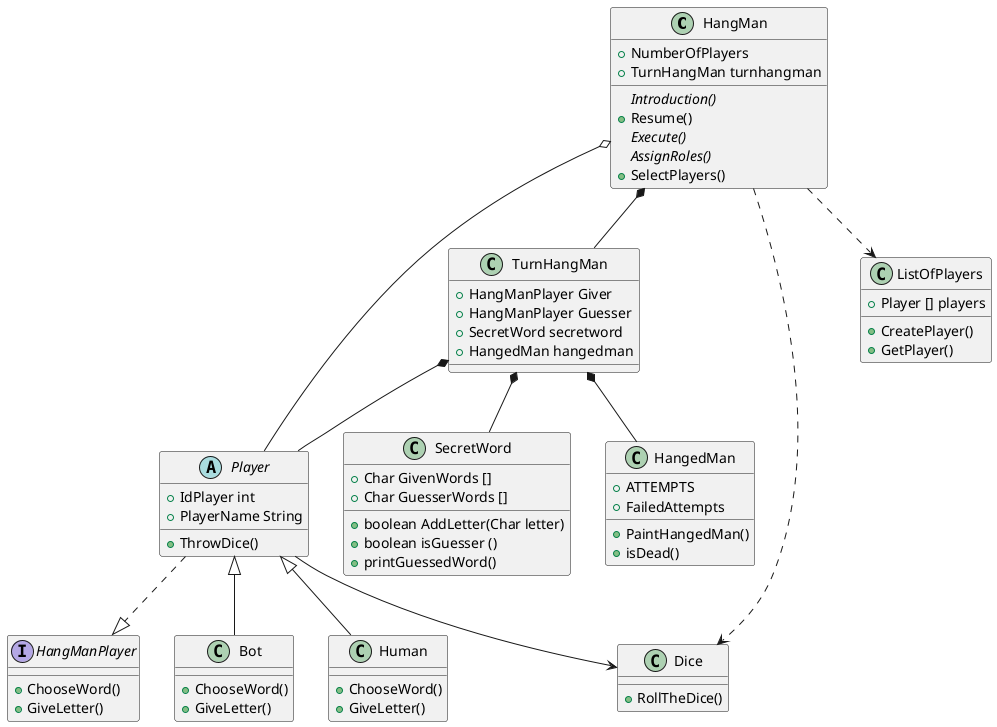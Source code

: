 @startuml

class HangMan {
    +NumberOfPlayers
    +TurnHangMan turnhangman
    {abstract}Introduction()
    +Resume()
    {abstract}Execute()
    {abstract}AssignRoles()
    +SelectPlayers()
}
abstract class Player {
    +IdPlayer int
    +PlayerName String
    +ThrowDice()
}
class SecretWord {
    +Char GivenWords []
    +Char GuesserWords []
    +boolean AddLetter(Char letter)
    +boolean isGuesser ()
    +printGuessedWord()
}
class TurnHangMan {
    +HangManPlayer Giver
    +HangManPlayer Guesser
    +SecretWord secretword
    +HangedMan hangedman
}
class HangedMan {   
    +ATTEMPTS    
    +FailedAttempts
    +PaintHangedMan()
    +isDead()
}
class Dice {
    +RollTheDice()
}

class ListOfPlayers {
    +Player [] players
    +CreatePlayer()
    +GetPlayer()
}

interface HangManPlayer {
    +ChooseWord()
    +GiveLetter()
}

class Bot {
    +ChooseWord()
    +GiveLetter()
}
class Human {
    +ChooseWord()
    +GiveLetter()
}

HangMan o-- Player
HangMan *--TurnHangMan
TurnHangMan*-- SecretWord
TurnHangMan*-- HangedMan
Player <|-- Bot
Player <|-- Human
Player ..|>HangManPlayer
TurnHangMan *-- Player

Player-->Dice

HangMan ..> ListOfPlayers
HangMan ..>Dice

@enduml